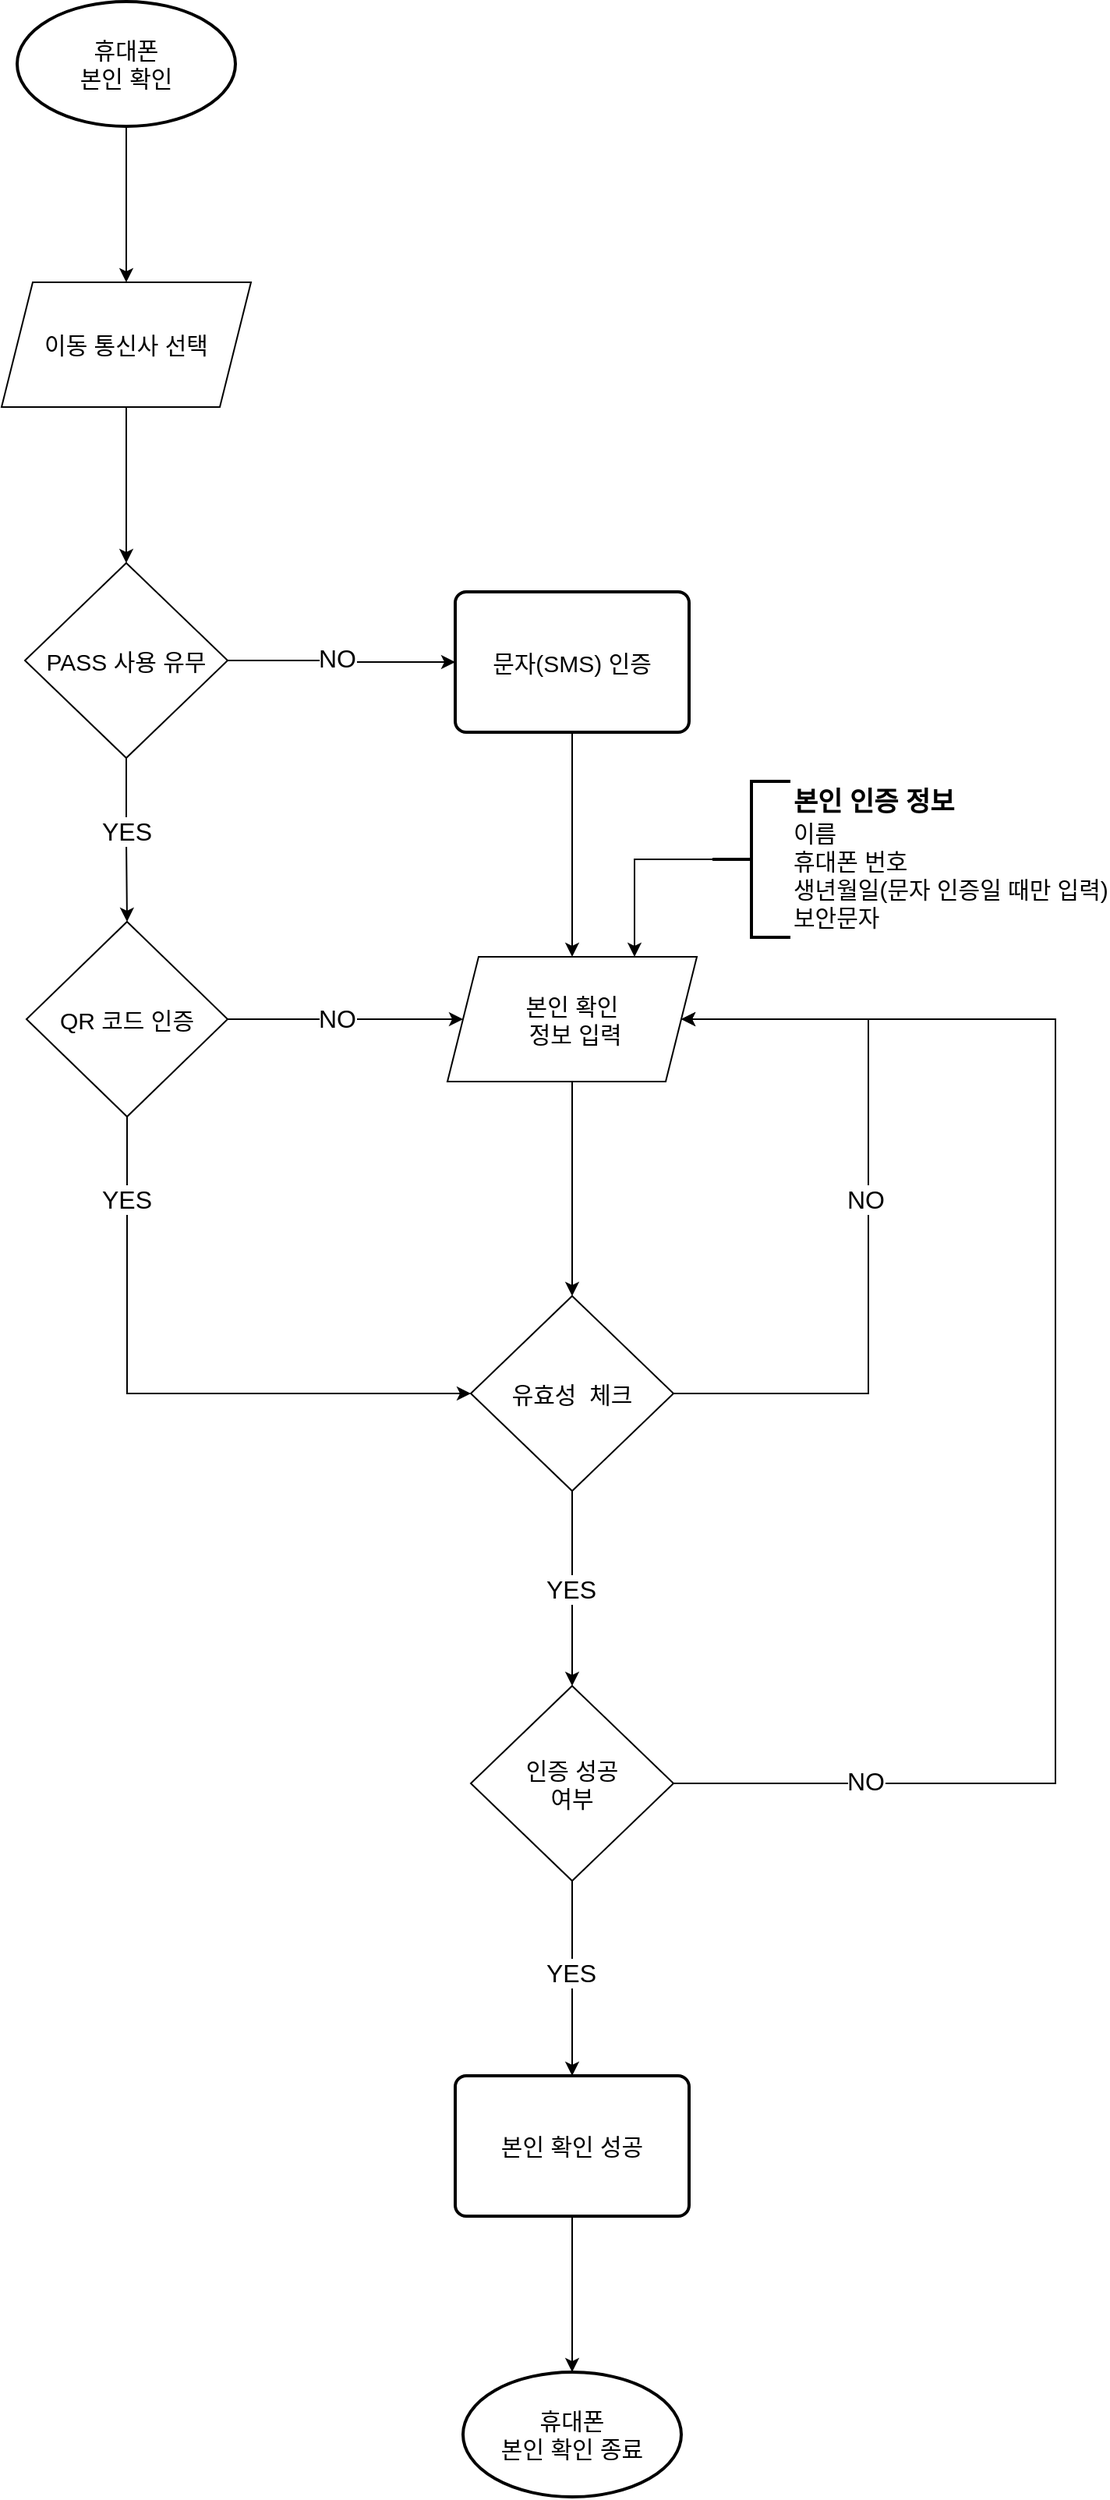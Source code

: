 <mxfile version="24.2.7" type="github">
  <diagram id="C5RBs43oDa-KdzZeNtuy" name="Page-1">
    <mxGraphModel dx="1687" dy="918" grid="1" gridSize="10" guides="1" tooltips="1" connect="1" arrows="1" fold="1" page="1" pageScale="1" pageWidth="827" pageHeight="1169" math="0" shadow="0">
      <root>
        <mxCell id="WIyWlLk6GJQsqaUBKTNV-0" />
        <mxCell id="WIyWlLk6GJQsqaUBKTNV-1" parent="WIyWlLk6GJQsqaUBKTNV-0" />
        <mxCell id="JT5BL7dFvs0LwUX9XZ8y-6" style="edgeStyle=orthogonalEdgeStyle;rounded=0;orthogonalLoop=1;jettySize=auto;html=1;entryX=0.5;entryY=0;entryDx=0;entryDy=0;" edge="1" parent="WIyWlLk6GJQsqaUBKTNV-1" source="JT5BL7dFvs0LwUX9XZ8y-1" target="JT5BL7dFvs0LwUX9XZ8y-14">
          <mxGeometry relative="1" as="geometry">
            <mxPoint x="300" y="400" as="targetPoint" />
          </mxGeometry>
        </mxCell>
        <mxCell id="JT5BL7dFvs0LwUX9XZ8y-1" value="&lt;div&gt;&lt;font style=&quot;font-size: 15px;&quot;&gt;휴대폰&lt;/font&gt;&lt;/div&gt;&lt;font style=&quot;font-size: 15px;&quot;&gt;본인 확인&lt;/font&gt;" style="strokeWidth=2;html=1;shape=mxgraph.flowchart.start_1;whiteSpace=wrap;" vertex="1" parent="WIyWlLk6GJQsqaUBKTNV-1">
          <mxGeometry x="344" y="60" width="140" height="80" as="geometry" />
        </mxCell>
        <mxCell id="JT5BL7dFvs0LwUX9XZ8y-54" style="edgeStyle=orthogonalEdgeStyle;rounded=0;orthogonalLoop=1;jettySize=auto;html=1;entryX=0.5;entryY=0;entryDx=0;entryDy=0;" edge="1" parent="WIyWlLk6GJQsqaUBKTNV-1" source="JT5BL7dFvs0LwUX9XZ8y-10" target="JT5BL7dFvs0LwUX9XZ8y-28">
          <mxGeometry relative="1" as="geometry" />
        </mxCell>
        <mxCell id="JT5BL7dFvs0LwUX9XZ8y-55" style="edgeStyle=orthogonalEdgeStyle;rounded=0;orthogonalLoop=1;jettySize=auto;html=1;" edge="1" parent="WIyWlLk6GJQsqaUBKTNV-1" source="JT5BL7dFvs0LwUX9XZ8y-10" target="JT5BL7dFvs0LwUX9XZ8y-40">
          <mxGeometry relative="1" as="geometry" />
        </mxCell>
        <mxCell id="JT5BL7dFvs0LwUX9XZ8y-10" value="&lt;font style=&quot;font-size: 15px;&quot;&gt;PASS 사용 유무&lt;/font&gt;" style="rhombus;whiteSpace=wrap;html=1;" vertex="1" parent="WIyWlLk6GJQsqaUBKTNV-1">
          <mxGeometry x="349" y="420" width="130" height="125" as="geometry" />
        </mxCell>
        <mxCell id="JT5BL7dFvs0LwUX9XZ8y-17" style="edgeStyle=orthogonalEdgeStyle;rounded=0;orthogonalLoop=1;jettySize=auto;html=1;" edge="1" parent="WIyWlLk6GJQsqaUBKTNV-1" source="JT5BL7dFvs0LwUX9XZ8y-14" target="JT5BL7dFvs0LwUX9XZ8y-10">
          <mxGeometry relative="1" as="geometry" />
        </mxCell>
        <mxCell id="JT5BL7dFvs0LwUX9XZ8y-14" value="&lt;span style=&quot;font-size: 15px;&quot;&gt;이동 통신사 선택&lt;/span&gt;" style="shape=parallelogram;perimeter=parallelogramPerimeter;whiteSpace=wrap;html=1;fixedSize=1;" vertex="1" parent="WIyWlLk6GJQsqaUBKTNV-1">
          <mxGeometry x="334" y="240" width="160" height="80" as="geometry" />
        </mxCell>
        <mxCell id="JT5BL7dFvs0LwUX9XZ8y-25" value="NO" style="edgeLabel;html=1;align=center;verticalAlign=middle;resizable=0;points=[];fontSize=16;" vertex="1" connectable="0" parent="WIyWlLk6GJQsqaUBKTNV-1">
          <mxGeometry x="594.995" y="373" as="geometry">
            <mxPoint x="-46" y="108" as="offset" />
          </mxGeometry>
        </mxCell>
        <mxCell id="JT5BL7dFvs0LwUX9XZ8y-36" style="edgeStyle=orthogonalEdgeStyle;rounded=0;orthogonalLoop=1;jettySize=auto;html=1;entryX=0;entryY=0.5;entryDx=0;entryDy=0;" edge="1" parent="WIyWlLk6GJQsqaUBKTNV-1" source="JT5BL7dFvs0LwUX9XZ8y-28" target="JT5BL7dFvs0LwUX9XZ8y-42">
          <mxGeometry relative="1" as="geometry">
            <mxPoint x="915" y="620" as="targetPoint" />
          </mxGeometry>
        </mxCell>
        <mxCell id="JT5BL7dFvs0LwUX9XZ8y-80" style="edgeStyle=orthogonalEdgeStyle;rounded=0;orthogonalLoop=1;jettySize=auto;html=1;entryX=0;entryY=0.5;entryDx=0;entryDy=0;" edge="1" parent="WIyWlLk6GJQsqaUBKTNV-1" source="JT5BL7dFvs0LwUX9XZ8y-28" target="JT5BL7dFvs0LwUX9XZ8y-48">
          <mxGeometry relative="1" as="geometry">
            <mxPoint x="414.5" y="960" as="targetPoint" />
            <Array as="points">
              <mxPoint x="415" y="952" />
            </Array>
          </mxGeometry>
        </mxCell>
        <mxCell id="JT5BL7dFvs0LwUX9XZ8y-28" value="&lt;span style=&quot;font-size: 15px;&quot;&gt;QR 코드 인증&lt;/span&gt;" style="rhombus;whiteSpace=wrap;html=1;" vertex="1" parent="WIyWlLk6GJQsqaUBKTNV-1">
          <mxGeometry x="350" y="650" width="129" height="125" as="geometry" />
        </mxCell>
        <mxCell id="JT5BL7dFvs0LwUX9XZ8y-31" value="YES" style="edgeLabel;html=1;align=center;verticalAlign=middle;resizable=0;points=[];fontSize=16;" vertex="1" connectable="0" parent="WIyWlLk6GJQsqaUBKTNV-1">
          <mxGeometry x="459.995" y="483.5" as="geometry">
            <mxPoint x="-46" y="108" as="offset" />
          </mxGeometry>
        </mxCell>
        <mxCell id="JT5BL7dFvs0LwUX9XZ8y-37" value="NO" style="edgeLabel;html=1;align=center;verticalAlign=middle;resizable=0;points=[];fontSize=16;" vertex="1" connectable="0" parent="WIyWlLk6GJQsqaUBKTNV-1">
          <mxGeometry x="594.995" y="603.5" as="geometry">
            <mxPoint x="-46" y="108" as="offset" />
          </mxGeometry>
        </mxCell>
        <mxCell id="JT5BL7dFvs0LwUX9XZ8y-60" style="edgeStyle=orthogonalEdgeStyle;rounded=0;orthogonalLoop=1;jettySize=auto;html=1;entryX=0.5;entryY=0;entryDx=0;entryDy=0;" edge="1" parent="WIyWlLk6GJQsqaUBKTNV-1" source="JT5BL7dFvs0LwUX9XZ8y-40" target="JT5BL7dFvs0LwUX9XZ8y-42">
          <mxGeometry relative="1" as="geometry" />
        </mxCell>
        <mxCell id="JT5BL7dFvs0LwUX9XZ8y-40" value="&lt;font style=&quot;font-size: 15px;&quot;&gt;문자(SMS) 인증&lt;/font&gt;" style="rounded=1;whiteSpace=wrap;html=1;absoluteArcSize=1;arcSize=14;strokeWidth=2;" vertex="1" parent="WIyWlLk6GJQsqaUBKTNV-1">
          <mxGeometry x="625" y="438.5" width="150" height="90" as="geometry" />
        </mxCell>
        <mxCell id="JT5BL7dFvs0LwUX9XZ8y-49" style="edgeStyle=orthogonalEdgeStyle;rounded=0;orthogonalLoop=1;jettySize=auto;html=1;" edge="1" parent="WIyWlLk6GJQsqaUBKTNV-1" source="JT5BL7dFvs0LwUX9XZ8y-42" target="JT5BL7dFvs0LwUX9XZ8y-48">
          <mxGeometry relative="1" as="geometry" />
        </mxCell>
        <mxCell id="JT5BL7dFvs0LwUX9XZ8y-42" value="&lt;font style=&quot;font-size: 15px;&quot;&gt;본인 확인&lt;/font&gt;&lt;div&gt;&lt;font style=&quot;font-size: 15px;&quot;&gt;&amp;nbsp;정보 입력&lt;/font&gt;&lt;/div&gt;" style="shape=parallelogram;perimeter=parallelogramPerimeter;whiteSpace=wrap;html=1;fixedSize=1;" vertex="1" parent="WIyWlLk6GJQsqaUBKTNV-1">
          <mxGeometry x="620" y="672.5" width="160" height="80" as="geometry" />
        </mxCell>
        <mxCell id="JT5BL7dFvs0LwUX9XZ8y-75" style="edgeStyle=orthogonalEdgeStyle;rounded=0;orthogonalLoop=1;jettySize=auto;html=1;entryX=1;entryY=0.5;entryDx=0;entryDy=0;" edge="1" parent="WIyWlLk6GJQsqaUBKTNV-1" source="JT5BL7dFvs0LwUX9XZ8y-48" target="JT5BL7dFvs0LwUX9XZ8y-42">
          <mxGeometry relative="1" as="geometry">
            <mxPoint x="910" y="710" as="targetPoint" />
            <Array as="points">
              <mxPoint x="890" y="952" />
              <mxPoint x="890" y="712" />
            </Array>
          </mxGeometry>
        </mxCell>
        <mxCell id="JT5BL7dFvs0LwUX9XZ8y-78" style="edgeStyle=orthogonalEdgeStyle;rounded=0;orthogonalLoop=1;jettySize=auto;html=1;entryX=0.5;entryY=0;entryDx=0;entryDy=0;" edge="1" parent="WIyWlLk6GJQsqaUBKTNV-1" source="JT5BL7dFvs0LwUX9XZ8y-48">
          <mxGeometry relative="1" as="geometry">
            <mxPoint x="700" y="1140" as="targetPoint" />
          </mxGeometry>
        </mxCell>
        <mxCell id="JT5BL7dFvs0LwUX9XZ8y-48" value="&lt;span style=&quot;font-size: 15px;&quot;&gt;유효성&amp;nbsp; 체크&lt;/span&gt;" style="rhombus;whiteSpace=wrap;html=1;" vertex="1" parent="WIyWlLk6GJQsqaUBKTNV-1">
          <mxGeometry x="635" y="890" width="130" height="125" as="geometry" />
        </mxCell>
        <mxCell id="JT5BL7dFvs0LwUX9XZ8y-57" value="YES" style="edgeLabel;html=1;align=center;verticalAlign=middle;resizable=0;points=[];fontSize=16;" vertex="1" connectable="0" parent="WIyWlLk6GJQsqaUBKTNV-1">
          <mxGeometry x="459.995" y="720" as="geometry">
            <mxPoint x="-46" y="108" as="offset" />
          </mxGeometry>
        </mxCell>
        <mxCell id="JT5BL7dFvs0LwUX9XZ8y-72" value="YES" style="edgeLabel;html=1;align=center;verticalAlign=middle;resizable=0;points=[];fontSize=16;" vertex="1" connectable="0" parent="WIyWlLk6GJQsqaUBKTNV-1">
          <mxGeometry x="744.995" y="970" as="geometry">
            <mxPoint x="-46" y="108" as="offset" />
          </mxGeometry>
        </mxCell>
        <mxCell id="JT5BL7dFvs0LwUX9XZ8y-76" value="NO" style="edgeLabel;html=1;align=center;verticalAlign=middle;resizable=0;points=[];fontSize=16;" vertex="1" connectable="0" parent="WIyWlLk6GJQsqaUBKTNV-1">
          <mxGeometry x="933.995" y="720" as="geometry">
            <mxPoint x="-46" y="108" as="offset" />
          </mxGeometry>
        </mxCell>
        <mxCell id="JT5BL7dFvs0LwUX9XZ8y-84" style="edgeStyle=orthogonalEdgeStyle;rounded=0;orthogonalLoop=1;jettySize=auto;html=1;entryX=1;entryY=0.5;entryDx=0;entryDy=0;" edge="1" parent="WIyWlLk6GJQsqaUBKTNV-1" source="JT5BL7dFvs0LwUX9XZ8y-83" target="JT5BL7dFvs0LwUX9XZ8y-42">
          <mxGeometry relative="1" as="geometry">
            <mxPoint x="990" y="710" as="targetPoint" />
            <Array as="points">
              <mxPoint x="1010" y="1202" />
              <mxPoint x="1010" y="712" />
            </Array>
          </mxGeometry>
        </mxCell>
        <mxCell id="JT5BL7dFvs0LwUX9XZ8y-86" style="edgeStyle=orthogonalEdgeStyle;rounded=0;orthogonalLoop=1;jettySize=auto;html=1;" edge="1" parent="WIyWlLk6GJQsqaUBKTNV-1" source="JT5BL7dFvs0LwUX9XZ8y-83">
          <mxGeometry relative="1" as="geometry">
            <mxPoint x="700" y="1390" as="targetPoint" />
          </mxGeometry>
        </mxCell>
        <mxCell id="JT5BL7dFvs0LwUX9XZ8y-83" value="&lt;span style=&quot;font-size: 15px;&quot;&gt;인증 성공&lt;/span&gt;&lt;div&gt;&lt;span style=&quot;font-size: 15px;&quot;&gt;여부&lt;/span&gt;&lt;/div&gt;" style="rhombus;whiteSpace=wrap;html=1;" vertex="1" parent="WIyWlLk6GJQsqaUBKTNV-1">
          <mxGeometry x="635" y="1140" width="130" height="125" as="geometry" />
        </mxCell>
        <mxCell id="JT5BL7dFvs0LwUX9XZ8y-85" value="NO" style="edgeLabel;html=1;align=center;verticalAlign=middle;resizable=0;points=[];fontSize=16;" vertex="1" connectable="0" parent="WIyWlLk6GJQsqaUBKTNV-1">
          <mxGeometry x="933.995" y="1093" as="geometry">
            <mxPoint x="-46" y="108" as="offset" />
          </mxGeometry>
        </mxCell>
        <mxCell id="JT5BL7dFvs0LwUX9XZ8y-87" value="YES" style="edgeLabel;html=1;align=center;verticalAlign=middle;resizable=0;points=[];fontSize=16;" vertex="1" connectable="0" parent="WIyWlLk6GJQsqaUBKTNV-1">
          <mxGeometry x="744.995" y="1216" as="geometry">
            <mxPoint x="-46" y="108" as="offset" />
          </mxGeometry>
        </mxCell>
        <mxCell id="JT5BL7dFvs0LwUX9XZ8y-88" value="&lt;span style=&quot;font-size: 15px;&quot;&gt;본인 확인 성공&lt;/span&gt;" style="rounded=1;whiteSpace=wrap;html=1;absoluteArcSize=1;arcSize=14;strokeWidth=2;" vertex="1" parent="WIyWlLk6GJQsqaUBKTNV-1">
          <mxGeometry x="625" y="1390" width="150" height="90" as="geometry" />
        </mxCell>
        <mxCell id="JT5BL7dFvs0LwUX9XZ8y-90" value="&lt;div&gt;&lt;span style=&quot;font-size: 15px;&quot;&gt;휴대폰&lt;/span&gt;&lt;/div&gt;&lt;span style=&quot;font-size: 15px;&quot;&gt;본인 확인 종료&lt;/span&gt;" style="strokeWidth=2;html=1;shape=mxgraph.flowchart.start_1;whiteSpace=wrap;" vertex="1" parent="WIyWlLk6GJQsqaUBKTNV-1">
          <mxGeometry x="630" y="1580" width="140" height="80" as="geometry" />
        </mxCell>
        <mxCell id="JT5BL7dFvs0LwUX9XZ8y-91" style="edgeStyle=orthogonalEdgeStyle;rounded=0;orthogonalLoop=1;jettySize=auto;html=1;entryX=0.5;entryY=0;entryDx=0;entryDy=0;entryPerimeter=0;" edge="1" parent="WIyWlLk6GJQsqaUBKTNV-1" source="JT5BL7dFvs0LwUX9XZ8y-88" target="JT5BL7dFvs0LwUX9XZ8y-90">
          <mxGeometry relative="1" as="geometry" />
        </mxCell>
        <mxCell id="JT5BL7dFvs0LwUX9XZ8y-93" style="edgeStyle=orthogonalEdgeStyle;rounded=0;orthogonalLoop=1;jettySize=auto;html=1;entryX=0.75;entryY=0;entryDx=0;entryDy=0;" edge="1" parent="WIyWlLk6GJQsqaUBKTNV-1" source="JT5BL7dFvs0LwUX9XZ8y-92" target="JT5BL7dFvs0LwUX9XZ8y-42">
          <mxGeometry relative="1" as="geometry" />
        </mxCell>
        <mxCell id="JT5BL7dFvs0LwUX9XZ8y-92" value="&lt;b style=&quot;&quot;&gt;&lt;font style=&quot;font-size: 17px;&quot;&gt;본인 인증 정보&lt;/font&gt;&lt;/b&gt;&lt;div&gt;&lt;span style=&quot;font-size: 15px;&quot;&gt;이름&lt;/span&gt;&lt;/div&gt;&lt;div&gt;&lt;span style=&quot;font-size: 15px;&quot;&gt;휴대폰 번호&lt;/span&gt;&lt;/div&gt;&lt;div&gt;&lt;span style=&quot;font-size: 15px;&quot;&gt;생년월일(문자 인증일 때만 입력)&lt;br&gt;&lt;/span&gt;&lt;div&gt;&lt;span style=&quot;font-size: 15px;&quot;&gt;보안문자&lt;/span&gt;&lt;/div&gt;&lt;/div&gt;" style="strokeWidth=2;html=1;shape=mxgraph.flowchart.annotation_2;align=left;labelPosition=right;pointerEvents=1;" vertex="1" parent="WIyWlLk6GJQsqaUBKTNV-1">
          <mxGeometry x="790" y="560" width="50" height="100" as="geometry" />
        </mxCell>
      </root>
    </mxGraphModel>
  </diagram>
</mxfile>
